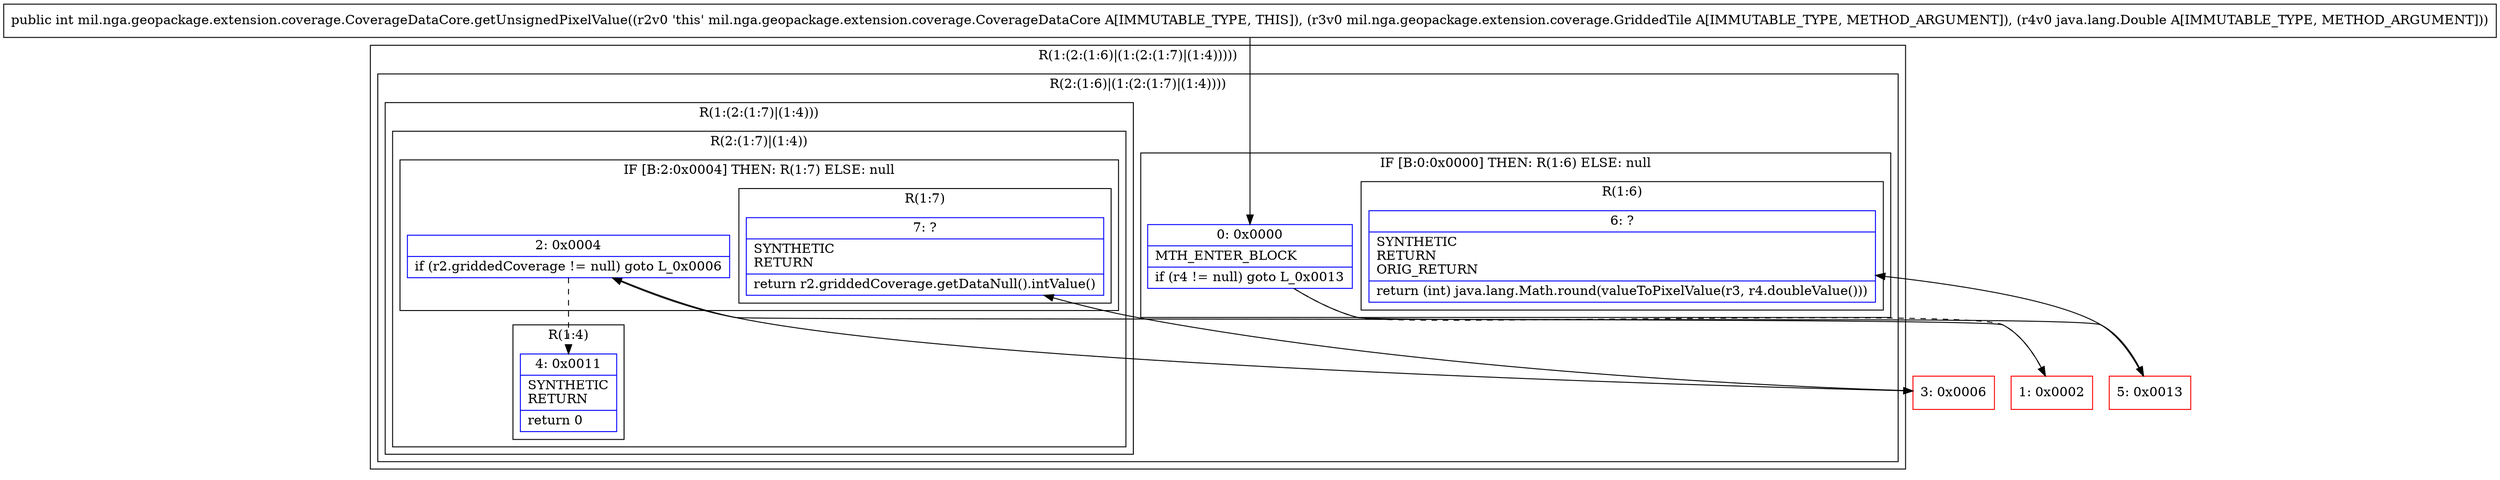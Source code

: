 digraph "CFG formil.nga.geopackage.extension.coverage.CoverageDataCore.getUnsignedPixelValue(Lmil\/nga\/geopackage\/extension\/coverage\/GriddedTile;Ljava\/lang\/Double;)I" {
subgraph cluster_Region_2001401006 {
label = "R(1:(2:(1:6)|(1:(2:(1:7)|(1:4)))))";
node [shape=record,color=blue];
subgraph cluster_Region_2081068527 {
label = "R(2:(1:6)|(1:(2:(1:7)|(1:4))))";
node [shape=record,color=blue];
subgraph cluster_IfRegion_539488217 {
label = "IF [B:0:0x0000] THEN: R(1:6) ELSE: null";
node [shape=record,color=blue];
Node_0 [shape=record,label="{0\:\ 0x0000|MTH_ENTER_BLOCK\l|if (r4 != null) goto L_0x0013\l}"];
subgraph cluster_Region_1015174347 {
label = "R(1:6)";
node [shape=record,color=blue];
Node_6 [shape=record,label="{6\:\ ?|SYNTHETIC\lRETURN\lORIG_RETURN\l|return (int) java.lang.Math.round(valueToPixelValue(r3, r4.doubleValue()))\l}"];
}
}
subgraph cluster_Region_474822769 {
label = "R(1:(2:(1:7)|(1:4)))";
node [shape=record,color=blue];
subgraph cluster_Region_885027834 {
label = "R(2:(1:7)|(1:4))";
node [shape=record,color=blue];
subgraph cluster_IfRegion_721816476 {
label = "IF [B:2:0x0004] THEN: R(1:7) ELSE: null";
node [shape=record,color=blue];
Node_2 [shape=record,label="{2\:\ 0x0004|if (r2.griddedCoverage != null) goto L_0x0006\l}"];
subgraph cluster_Region_84686395 {
label = "R(1:7)";
node [shape=record,color=blue];
Node_7 [shape=record,label="{7\:\ ?|SYNTHETIC\lRETURN\l|return r2.griddedCoverage.getDataNull().intValue()\l}"];
}
}
subgraph cluster_Region_1895241819 {
label = "R(1:4)";
node [shape=record,color=blue];
Node_4 [shape=record,label="{4\:\ 0x0011|SYNTHETIC\lRETURN\l|return 0\l}"];
}
}
}
}
}
Node_1 [shape=record,color=red,label="{1\:\ 0x0002}"];
Node_3 [shape=record,color=red,label="{3\:\ 0x0006}"];
Node_5 [shape=record,color=red,label="{5\:\ 0x0013}"];
MethodNode[shape=record,label="{public int mil.nga.geopackage.extension.coverage.CoverageDataCore.getUnsignedPixelValue((r2v0 'this' mil.nga.geopackage.extension.coverage.CoverageDataCore A[IMMUTABLE_TYPE, THIS]), (r3v0 mil.nga.geopackage.extension.coverage.GriddedTile A[IMMUTABLE_TYPE, METHOD_ARGUMENT]), (r4v0 java.lang.Double A[IMMUTABLE_TYPE, METHOD_ARGUMENT])) }"];
MethodNode -> Node_0;
Node_0 -> Node_1[style=dashed];
Node_0 -> Node_5;
Node_2 -> Node_3;
Node_2 -> Node_4[style=dashed];
Node_1 -> Node_2;
Node_3 -> Node_7;
Node_5 -> Node_6;
}

